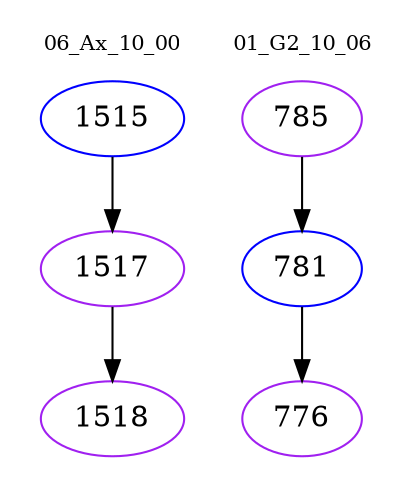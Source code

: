 digraph{
subgraph cluster_0 {
color = white
label = "06_Ax_10_00";
fontsize=10;
T0_1515 [label="1515", color="blue"]
T0_1515 -> T0_1517 [color="black"]
T0_1517 [label="1517", color="purple"]
T0_1517 -> T0_1518 [color="black"]
T0_1518 [label="1518", color="purple"]
}
subgraph cluster_1 {
color = white
label = "01_G2_10_06";
fontsize=10;
T1_785 [label="785", color="purple"]
T1_785 -> T1_781 [color="black"]
T1_781 [label="781", color="blue"]
T1_781 -> T1_776 [color="black"]
T1_776 [label="776", color="purple"]
}
}
